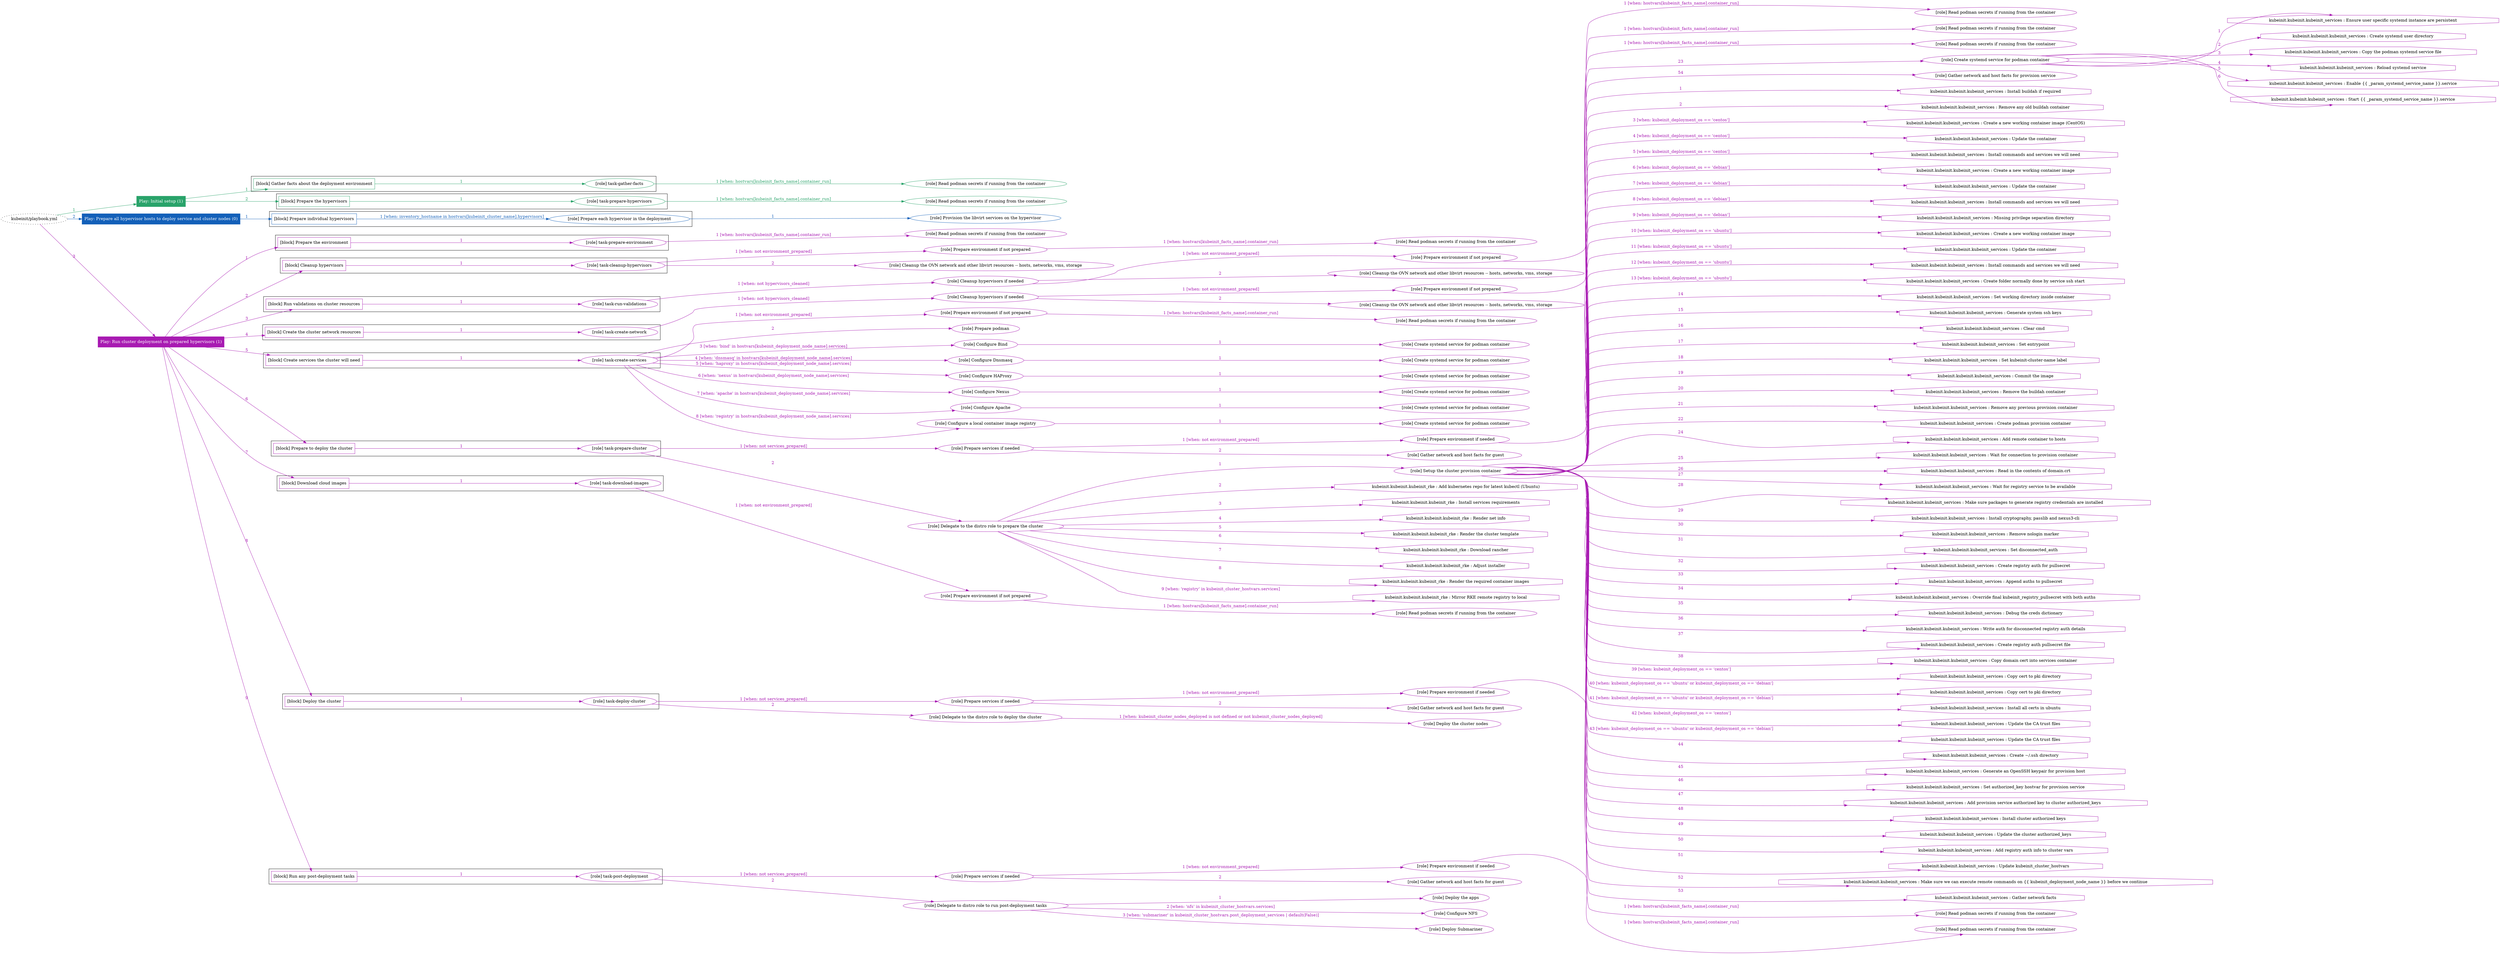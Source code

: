 digraph {
	graph [concentrate=true ordering=in rankdir=LR ratio=fill]
	edge [esep=5 sep=10]
	"kubeinit/playbook.yml" [id=root_node style=dotted]
	play_399c751b [label="Play: Initial setup (1)" color="#29a36a" fontcolor="#ffffff" id=play_399c751b shape=box style=filled tooltip=localhost]
	"kubeinit/playbook.yml" -> play_399c751b [label="1 " color="#29a36a" fontcolor="#29a36a" id=edge_5396e42d labeltooltip="1 " tooltip="1 "]
	subgraph "Read podman secrets if running from the container" {
		role_e4824403 [label="[role] Read podman secrets if running from the container" color="#29a36a" id=role_e4824403 tooltip="Read podman secrets if running from the container"]
	}
	subgraph "task-gather-facts" {
		role_063a9906 [label="[role] task-gather-facts" color="#29a36a" id=role_063a9906 tooltip="task-gather-facts"]
		role_063a9906 -> role_e4824403 [label="1 [when: hostvars[kubeinit_facts_name].container_run]" color="#29a36a" fontcolor="#29a36a" id=edge_74abce0e labeltooltip="1 [when: hostvars[kubeinit_facts_name].container_run]" tooltip="1 [when: hostvars[kubeinit_facts_name].container_run]"]
	}
	subgraph "Read podman secrets if running from the container" {
		role_91e57b0b [label="[role] Read podman secrets if running from the container" color="#29a36a" id=role_91e57b0b tooltip="Read podman secrets if running from the container"]
	}
	subgraph "task-prepare-hypervisors" {
		role_6b6856b2 [label="[role] task-prepare-hypervisors" color="#29a36a" id=role_6b6856b2 tooltip="task-prepare-hypervisors"]
		role_6b6856b2 -> role_91e57b0b [label="1 [when: hostvars[kubeinit_facts_name].container_run]" color="#29a36a" fontcolor="#29a36a" id=edge_1cb2a840 labeltooltip="1 [when: hostvars[kubeinit_facts_name].container_run]" tooltip="1 [when: hostvars[kubeinit_facts_name].container_run]"]
	}
	subgraph "Play: Initial setup (1)" {
		play_399c751b -> block_54ef5a0e [label=1 color="#29a36a" fontcolor="#29a36a" id=edge_579d0b1d labeltooltip=1 tooltip=1]
		subgraph cluster_block_54ef5a0e {
			block_54ef5a0e [label="[block] Gather facts about the deployment environment" color="#29a36a" id=block_54ef5a0e labeltooltip="Gather facts about the deployment environment" shape=box tooltip="Gather facts about the deployment environment"]
			block_54ef5a0e -> role_063a9906 [label="1 " color="#29a36a" fontcolor="#29a36a" id=edge_0f3f0b48 labeltooltip="1 " tooltip="1 "]
		}
		play_399c751b -> block_b3ef9dfc [label=2 color="#29a36a" fontcolor="#29a36a" id=edge_7d6678f1 labeltooltip=2 tooltip=2]
		subgraph cluster_block_b3ef9dfc {
			block_b3ef9dfc [label="[block] Prepare the hypervisors" color="#29a36a" id=block_b3ef9dfc labeltooltip="Prepare the hypervisors" shape=box tooltip="Prepare the hypervisors"]
			block_b3ef9dfc -> role_6b6856b2 [label="1 " color="#29a36a" fontcolor="#29a36a" id=edge_3f3fff49 labeltooltip="1 " tooltip="1 "]
		}
	}
	play_cef42432 [label="Play: Prepare all hypervisor hosts to deploy service and cluster nodes (0)" color="#1360b9" fontcolor="#ffffff" id=play_cef42432 shape=box style=filled tooltip="Play: Prepare all hypervisor hosts to deploy service and cluster nodes (0)"]
	"kubeinit/playbook.yml" -> play_cef42432 [label="2 " color="#1360b9" fontcolor="#1360b9" id=edge_1a88f77e labeltooltip="2 " tooltip="2 "]
	subgraph "Provision the libvirt services on the hypervisor" {
		role_4a7c1b3f [label="[role] Provision the libvirt services on the hypervisor" color="#1360b9" id=role_4a7c1b3f tooltip="Provision the libvirt services on the hypervisor"]
	}
	subgraph "Prepare each hypervisor in the deployment" {
		role_a2cf7ac1 [label="[role] Prepare each hypervisor in the deployment" color="#1360b9" id=role_a2cf7ac1 tooltip="Prepare each hypervisor in the deployment"]
		role_a2cf7ac1 -> role_4a7c1b3f [label="1 " color="#1360b9" fontcolor="#1360b9" id=edge_70a22f7b labeltooltip="1 " tooltip="1 "]
	}
	subgraph "Play: Prepare all hypervisor hosts to deploy service and cluster nodes (0)" {
		play_cef42432 -> block_6dfd4591 [label=1 color="#1360b9" fontcolor="#1360b9" id=edge_a68fcc20 labeltooltip=1 tooltip=1]
		subgraph cluster_block_6dfd4591 {
			block_6dfd4591 [label="[block] Prepare individual hypervisors" color="#1360b9" id=block_6dfd4591 labeltooltip="Prepare individual hypervisors" shape=box tooltip="Prepare individual hypervisors"]
			block_6dfd4591 -> role_a2cf7ac1 [label="1 [when: inventory_hostname in hostvars[kubeinit_cluster_name].hypervisors]" color="#1360b9" fontcolor="#1360b9" id=edge_68804c8d labeltooltip="1 [when: inventory_hostname in hostvars[kubeinit_cluster_name].hypervisors]" tooltip="1 [when: inventory_hostname in hostvars[kubeinit_cluster_name].hypervisors]"]
		}
	}
	play_b938cf9f [label="Play: Run cluster deployment on prepared hypervisors (1)" color="#a81ab2" fontcolor="#ffffff" id=play_b938cf9f shape=box style=filled tooltip=localhost]
	"kubeinit/playbook.yml" -> play_b938cf9f [label="3 " color="#a81ab2" fontcolor="#a81ab2" id=edge_a6c575d1 labeltooltip="3 " tooltip="3 "]
	subgraph "Read podman secrets if running from the container" {
		role_3dba85cb [label="[role] Read podman secrets if running from the container" color="#a81ab2" id=role_3dba85cb tooltip="Read podman secrets if running from the container"]
	}
	subgraph "task-prepare-environment" {
		role_5c5b9c42 [label="[role] task-prepare-environment" color="#a81ab2" id=role_5c5b9c42 tooltip="task-prepare-environment"]
		role_5c5b9c42 -> role_3dba85cb [label="1 [when: hostvars[kubeinit_facts_name].container_run]" color="#a81ab2" fontcolor="#a81ab2" id=edge_23bb616c labeltooltip="1 [when: hostvars[kubeinit_facts_name].container_run]" tooltip="1 [when: hostvars[kubeinit_facts_name].container_run]"]
	}
	subgraph "Read podman secrets if running from the container" {
		role_f54f063b [label="[role] Read podman secrets if running from the container" color="#a81ab2" id=role_f54f063b tooltip="Read podman secrets if running from the container"]
	}
	subgraph "Prepare environment if not prepared" {
		role_8d5a0592 [label="[role] Prepare environment if not prepared" color="#a81ab2" id=role_8d5a0592 tooltip="Prepare environment if not prepared"]
		role_8d5a0592 -> role_f54f063b [label="1 [when: hostvars[kubeinit_facts_name].container_run]" color="#a81ab2" fontcolor="#a81ab2" id=edge_5e3f5b6c labeltooltip="1 [when: hostvars[kubeinit_facts_name].container_run]" tooltip="1 [when: hostvars[kubeinit_facts_name].container_run]"]
	}
	subgraph "Cleanup the OVN network and other libvirt resources -- hosts, networks, vms, storage" {
		role_22552416 [label="[role] Cleanup the OVN network and other libvirt resources -- hosts, networks, vms, storage" color="#a81ab2" id=role_22552416 tooltip="Cleanup the OVN network and other libvirt resources -- hosts, networks, vms, storage"]
	}
	subgraph "task-cleanup-hypervisors" {
		role_5c1415d3 [label="[role] task-cleanup-hypervisors" color="#a81ab2" id=role_5c1415d3 tooltip="task-cleanup-hypervisors"]
		role_5c1415d3 -> role_8d5a0592 [label="1 [when: not environment_prepared]" color="#a81ab2" fontcolor="#a81ab2" id=edge_b96f473d labeltooltip="1 [when: not environment_prepared]" tooltip="1 [when: not environment_prepared]"]
		role_5c1415d3 -> role_22552416 [label="2 " color="#a81ab2" fontcolor="#a81ab2" id=edge_5639f499 labeltooltip="2 " tooltip="2 "]
	}
	subgraph "Read podman secrets if running from the container" {
		role_34c9a5eb [label="[role] Read podman secrets if running from the container" color="#a81ab2" id=role_34c9a5eb tooltip="Read podman secrets if running from the container"]
	}
	subgraph "Prepare environment if not prepared" {
		role_ffa87ee4 [label="[role] Prepare environment if not prepared" color="#a81ab2" id=role_ffa87ee4 tooltip="Prepare environment if not prepared"]
		role_ffa87ee4 -> role_34c9a5eb [label="1 [when: hostvars[kubeinit_facts_name].container_run]" color="#a81ab2" fontcolor="#a81ab2" id=edge_36000f94 labeltooltip="1 [when: hostvars[kubeinit_facts_name].container_run]" tooltip="1 [when: hostvars[kubeinit_facts_name].container_run]"]
	}
	subgraph "Cleanup the OVN network and other libvirt resources -- hosts, networks, vms, storage" {
		role_5dd3f18d [label="[role] Cleanup the OVN network and other libvirt resources -- hosts, networks, vms, storage" color="#a81ab2" id=role_5dd3f18d tooltip="Cleanup the OVN network and other libvirt resources -- hosts, networks, vms, storage"]
	}
	subgraph "Cleanup hypervisors if needed" {
		role_28cecac4 [label="[role] Cleanup hypervisors if needed" color="#a81ab2" id=role_28cecac4 tooltip="Cleanup hypervisors if needed"]
		role_28cecac4 -> role_ffa87ee4 [label="1 [when: not environment_prepared]" color="#a81ab2" fontcolor="#a81ab2" id=edge_a3835e04 labeltooltip="1 [when: not environment_prepared]" tooltip="1 [when: not environment_prepared]"]
		role_28cecac4 -> role_5dd3f18d [label="2 " color="#a81ab2" fontcolor="#a81ab2" id=edge_0e4f823c labeltooltip="2 " tooltip="2 "]
	}
	subgraph "task-run-validations" {
		role_040eded0 [label="[role] task-run-validations" color="#a81ab2" id=role_040eded0 tooltip="task-run-validations"]
		role_040eded0 -> role_28cecac4 [label="1 [when: not hypervisors_cleaned]" color="#a81ab2" fontcolor="#a81ab2" id=edge_aa042fef labeltooltip="1 [when: not hypervisors_cleaned]" tooltip="1 [when: not hypervisors_cleaned]"]
	}
	subgraph "Read podman secrets if running from the container" {
		role_b01a8658 [label="[role] Read podman secrets if running from the container" color="#a81ab2" id=role_b01a8658 tooltip="Read podman secrets if running from the container"]
	}
	subgraph "Prepare environment if not prepared" {
		role_234d9670 [label="[role] Prepare environment if not prepared" color="#a81ab2" id=role_234d9670 tooltip="Prepare environment if not prepared"]
		role_234d9670 -> role_b01a8658 [label="1 [when: hostvars[kubeinit_facts_name].container_run]" color="#a81ab2" fontcolor="#a81ab2" id=edge_18443af5 labeltooltip="1 [when: hostvars[kubeinit_facts_name].container_run]" tooltip="1 [when: hostvars[kubeinit_facts_name].container_run]"]
	}
	subgraph "Cleanup the OVN network and other libvirt resources -- hosts, networks, vms, storage" {
		role_dead833c [label="[role] Cleanup the OVN network and other libvirt resources -- hosts, networks, vms, storage" color="#a81ab2" id=role_dead833c tooltip="Cleanup the OVN network and other libvirt resources -- hosts, networks, vms, storage"]
	}
	subgraph "Cleanup hypervisors if needed" {
		role_3f2d70b0 [label="[role] Cleanup hypervisors if needed" color="#a81ab2" id=role_3f2d70b0 tooltip="Cleanup hypervisors if needed"]
		role_3f2d70b0 -> role_234d9670 [label="1 [when: not environment_prepared]" color="#a81ab2" fontcolor="#a81ab2" id=edge_45073eee labeltooltip="1 [when: not environment_prepared]" tooltip="1 [when: not environment_prepared]"]
		role_3f2d70b0 -> role_dead833c [label="2 " color="#a81ab2" fontcolor="#a81ab2" id=edge_92a808ad labeltooltip="2 " tooltip="2 "]
	}
	subgraph "task-create-network" {
		role_78862dc8 [label="[role] task-create-network" color="#a81ab2" id=role_78862dc8 tooltip="task-create-network"]
		role_78862dc8 -> role_3f2d70b0 [label="1 [when: not hypervisors_cleaned]" color="#a81ab2" fontcolor="#a81ab2" id=edge_46fba245 labeltooltip="1 [when: not hypervisors_cleaned]" tooltip="1 [when: not hypervisors_cleaned]"]
	}
	subgraph "Read podman secrets if running from the container" {
		role_c7d217bf [label="[role] Read podman secrets if running from the container" color="#a81ab2" id=role_c7d217bf tooltip="Read podman secrets if running from the container"]
	}
	subgraph "Prepare environment if not prepared" {
		role_92c6449b [label="[role] Prepare environment if not prepared" color="#a81ab2" id=role_92c6449b tooltip="Prepare environment if not prepared"]
		role_92c6449b -> role_c7d217bf [label="1 [when: hostvars[kubeinit_facts_name].container_run]" color="#a81ab2" fontcolor="#a81ab2" id=edge_0e63111b labeltooltip="1 [when: hostvars[kubeinit_facts_name].container_run]" tooltip="1 [when: hostvars[kubeinit_facts_name].container_run]"]
	}
	subgraph "Prepare podman" {
		role_6dcc137c [label="[role] Prepare podman" color="#a81ab2" id=role_6dcc137c tooltip="Prepare podman"]
	}
	subgraph "Create systemd service for podman container" {
		role_cd2d2fda [label="[role] Create systemd service for podman container" color="#a81ab2" id=role_cd2d2fda tooltip="Create systemd service for podman container"]
	}
	subgraph "Configure Bind" {
		role_008554e6 [label="[role] Configure Bind" color="#a81ab2" id=role_008554e6 tooltip="Configure Bind"]
		role_008554e6 -> role_cd2d2fda [label="1 " color="#a81ab2" fontcolor="#a81ab2" id=edge_376accd8 labeltooltip="1 " tooltip="1 "]
	}
	subgraph "Create systemd service for podman container" {
		role_d088fabf [label="[role] Create systemd service for podman container" color="#a81ab2" id=role_d088fabf tooltip="Create systemd service for podman container"]
	}
	subgraph "Configure Dnsmasq" {
		role_a277e69b [label="[role] Configure Dnsmasq" color="#a81ab2" id=role_a277e69b tooltip="Configure Dnsmasq"]
		role_a277e69b -> role_d088fabf [label="1 " color="#a81ab2" fontcolor="#a81ab2" id=edge_48af926a labeltooltip="1 " tooltip="1 "]
	}
	subgraph "Create systemd service for podman container" {
		role_3c32cec5 [label="[role] Create systemd service for podman container" color="#a81ab2" id=role_3c32cec5 tooltip="Create systemd service for podman container"]
	}
	subgraph "Configure HAProxy" {
		role_1f09ca7f [label="[role] Configure HAProxy" color="#a81ab2" id=role_1f09ca7f tooltip="Configure HAProxy"]
		role_1f09ca7f -> role_3c32cec5 [label="1 " color="#a81ab2" fontcolor="#a81ab2" id=edge_f39a3343 labeltooltip="1 " tooltip="1 "]
	}
	subgraph "Create systemd service for podman container" {
		role_8f1fe1c7 [label="[role] Create systemd service for podman container" color="#a81ab2" id=role_8f1fe1c7 tooltip="Create systemd service for podman container"]
	}
	subgraph "Configure Nexus" {
		role_926b8b4f [label="[role] Configure Nexus" color="#a81ab2" id=role_926b8b4f tooltip="Configure Nexus"]
		role_926b8b4f -> role_8f1fe1c7 [label="1 " color="#a81ab2" fontcolor="#a81ab2" id=edge_cc733600 labeltooltip="1 " tooltip="1 "]
	}
	subgraph "Create systemd service for podman container" {
		role_04737525 [label="[role] Create systemd service for podman container" color="#a81ab2" id=role_04737525 tooltip="Create systemd service for podman container"]
	}
	subgraph "Configure Apache" {
		role_bbe7ee5b [label="[role] Configure Apache" color="#a81ab2" id=role_bbe7ee5b tooltip="Configure Apache"]
		role_bbe7ee5b -> role_04737525 [label="1 " color="#a81ab2" fontcolor="#a81ab2" id=edge_35077bc8 labeltooltip="1 " tooltip="1 "]
	}
	subgraph "Create systemd service for podman container" {
		role_81478689 [label="[role] Create systemd service for podman container" color="#a81ab2" id=role_81478689 tooltip="Create systemd service for podman container"]
	}
	subgraph "Configure a local container image registry" {
		role_41af61e4 [label="[role] Configure a local container image registry" color="#a81ab2" id=role_41af61e4 tooltip="Configure a local container image registry"]
		role_41af61e4 -> role_81478689 [label="1 " color="#a81ab2" fontcolor="#a81ab2" id=edge_a46740cd labeltooltip="1 " tooltip="1 "]
	}
	subgraph "task-create-services" {
		role_02f22c43 [label="[role] task-create-services" color="#a81ab2" id=role_02f22c43 tooltip="task-create-services"]
		role_02f22c43 -> role_92c6449b [label="1 [when: not environment_prepared]" color="#a81ab2" fontcolor="#a81ab2" id=edge_b0b297bb labeltooltip="1 [when: not environment_prepared]" tooltip="1 [when: not environment_prepared]"]
		role_02f22c43 -> role_6dcc137c [label="2 " color="#a81ab2" fontcolor="#a81ab2" id=edge_ac113176 labeltooltip="2 " tooltip="2 "]
		role_02f22c43 -> role_008554e6 [label="3 [when: 'bind' in hostvars[kubeinit_deployment_node_name].services]" color="#a81ab2" fontcolor="#a81ab2" id=edge_ba1d6f89 labeltooltip="3 [when: 'bind' in hostvars[kubeinit_deployment_node_name].services]" tooltip="3 [when: 'bind' in hostvars[kubeinit_deployment_node_name].services]"]
		role_02f22c43 -> role_a277e69b [label="4 [when: 'dnsmasq' in hostvars[kubeinit_deployment_node_name].services]" color="#a81ab2" fontcolor="#a81ab2" id=edge_b9702cf5 labeltooltip="4 [when: 'dnsmasq' in hostvars[kubeinit_deployment_node_name].services]" tooltip="4 [when: 'dnsmasq' in hostvars[kubeinit_deployment_node_name].services]"]
		role_02f22c43 -> role_1f09ca7f [label="5 [when: 'haproxy' in hostvars[kubeinit_deployment_node_name].services]" color="#a81ab2" fontcolor="#a81ab2" id=edge_9d110722 labeltooltip="5 [when: 'haproxy' in hostvars[kubeinit_deployment_node_name].services]" tooltip="5 [when: 'haproxy' in hostvars[kubeinit_deployment_node_name].services]"]
		role_02f22c43 -> role_926b8b4f [label="6 [when: 'nexus' in hostvars[kubeinit_deployment_node_name].services]" color="#a81ab2" fontcolor="#a81ab2" id=edge_0c84f5fb labeltooltip="6 [when: 'nexus' in hostvars[kubeinit_deployment_node_name].services]" tooltip="6 [when: 'nexus' in hostvars[kubeinit_deployment_node_name].services]"]
		role_02f22c43 -> role_bbe7ee5b [label="7 [when: 'apache' in hostvars[kubeinit_deployment_node_name].services]" color="#a81ab2" fontcolor="#a81ab2" id=edge_9105a76f labeltooltip="7 [when: 'apache' in hostvars[kubeinit_deployment_node_name].services]" tooltip="7 [when: 'apache' in hostvars[kubeinit_deployment_node_name].services]"]
		role_02f22c43 -> role_41af61e4 [label="8 [when: 'registry' in hostvars[kubeinit_deployment_node_name].services]" color="#a81ab2" fontcolor="#a81ab2" id=edge_f012a1fb labeltooltip="8 [when: 'registry' in hostvars[kubeinit_deployment_node_name].services]" tooltip="8 [when: 'registry' in hostvars[kubeinit_deployment_node_name].services]"]
	}
	subgraph "Read podman secrets if running from the container" {
		role_04d968a5 [label="[role] Read podman secrets if running from the container" color="#a81ab2" id=role_04d968a5 tooltip="Read podman secrets if running from the container"]
	}
	subgraph "Prepare environment if needed" {
		role_4103cfc7 [label="[role] Prepare environment if needed" color="#a81ab2" id=role_4103cfc7 tooltip="Prepare environment if needed"]
		role_4103cfc7 -> role_04d968a5 [label="1 [when: hostvars[kubeinit_facts_name].container_run]" color="#a81ab2" fontcolor="#a81ab2" id=edge_ae522e33 labeltooltip="1 [when: hostvars[kubeinit_facts_name].container_run]" tooltip="1 [when: hostvars[kubeinit_facts_name].container_run]"]
	}
	subgraph "Gather network and host facts for guest" {
		role_342790f3 [label="[role] Gather network and host facts for guest" color="#a81ab2" id=role_342790f3 tooltip="Gather network and host facts for guest"]
	}
	subgraph "Prepare services if needed" {
		role_0adb7b53 [label="[role] Prepare services if needed" color="#a81ab2" id=role_0adb7b53 tooltip="Prepare services if needed"]
		role_0adb7b53 -> role_4103cfc7 [label="1 [when: not environment_prepared]" color="#a81ab2" fontcolor="#a81ab2" id=edge_dd83bf1b labeltooltip="1 [when: not environment_prepared]" tooltip="1 [when: not environment_prepared]"]
		role_0adb7b53 -> role_342790f3 [label="2 " color="#a81ab2" fontcolor="#a81ab2" id=edge_791c6506 labeltooltip="2 " tooltip="2 "]
	}
	subgraph "Create systemd service for podman container" {
		role_96c73bbf [label="[role] Create systemd service for podman container" color="#a81ab2" id=role_96c73bbf tooltip="Create systemd service for podman container"]
		task_37c9a6f9 [label="kubeinit.kubeinit.kubeinit_services : Ensure user specific systemd instance are persistent" color="#a81ab2" id=task_37c9a6f9 shape=octagon tooltip="kubeinit.kubeinit.kubeinit_services : Ensure user specific systemd instance are persistent"]
		role_96c73bbf -> task_37c9a6f9 [label="1 " color="#a81ab2" fontcolor="#a81ab2" id=edge_71130967 labeltooltip="1 " tooltip="1 "]
		task_fda18d36 [label="kubeinit.kubeinit.kubeinit_services : Create systemd user directory" color="#a81ab2" id=task_fda18d36 shape=octagon tooltip="kubeinit.kubeinit.kubeinit_services : Create systemd user directory"]
		role_96c73bbf -> task_fda18d36 [label="2 " color="#a81ab2" fontcolor="#a81ab2" id=edge_30f622ef labeltooltip="2 " tooltip="2 "]
		task_0dc99aaf [label="kubeinit.kubeinit.kubeinit_services : Copy the podman systemd service file" color="#a81ab2" id=task_0dc99aaf shape=octagon tooltip="kubeinit.kubeinit.kubeinit_services : Copy the podman systemd service file"]
		role_96c73bbf -> task_0dc99aaf [label="3 " color="#a81ab2" fontcolor="#a81ab2" id=edge_ba7884ef labeltooltip="3 " tooltip="3 "]
		task_5e07f0bc [label="kubeinit.kubeinit.kubeinit_services : Reload systemd service" color="#a81ab2" id=task_5e07f0bc shape=octagon tooltip="kubeinit.kubeinit.kubeinit_services : Reload systemd service"]
		role_96c73bbf -> task_5e07f0bc [label="4 " color="#a81ab2" fontcolor="#a81ab2" id=edge_93d872d6 labeltooltip="4 " tooltip="4 "]
		task_f55c952f [label="kubeinit.kubeinit.kubeinit_services : Enable {{ _param_systemd_service_name }}.service" color="#a81ab2" id=task_f55c952f shape=octagon tooltip="kubeinit.kubeinit.kubeinit_services : Enable {{ _param_systemd_service_name }}.service"]
		role_96c73bbf -> task_f55c952f [label="5 " color="#a81ab2" fontcolor="#a81ab2" id=edge_d9b2d1d6 labeltooltip="5 " tooltip="5 "]
		task_7a13391f [label="kubeinit.kubeinit.kubeinit_services : Start {{ _param_systemd_service_name }}.service" color="#a81ab2" id=task_7a13391f shape=octagon tooltip="kubeinit.kubeinit.kubeinit_services : Start {{ _param_systemd_service_name }}.service"]
		role_96c73bbf -> task_7a13391f [label="6 " color="#a81ab2" fontcolor="#a81ab2" id=edge_ce5b6708 labeltooltip="6 " tooltip="6 "]
	}
	subgraph "Gather network and host facts for provision service" {
		role_ca487569 [label="[role] Gather network and host facts for provision service" color="#a81ab2" id=role_ca487569 tooltip="Gather network and host facts for provision service"]
	}
	subgraph "Setup the cluster provision container" {
		role_753941dc [label="[role] Setup the cluster provision container" color="#a81ab2" id=role_753941dc tooltip="Setup the cluster provision container"]
		task_46bb1de8 [label="kubeinit.kubeinit.kubeinit_services : Install buildah if required" color="#a81ab2" id=task_46bb1de8 shape=octagon tooltip="kubeinit.kubeinit.kubeinit_services : Install buildah if required"]
		role_753941dc -> task_46bb1de8 [label="1 " color="#a81ab2" fontcolor="#a81ab2" id=edge_6d874190 labeltooltip="1 " tooltip="1 "]
		task_4d06efbc [label="kubeinit.kubeinit.kubeinit_services : Remove any old buildah container" color="#a81ab2" id=task_4d06efbc shape=octagon tooltip="kubeinit.kubeinit.kubeinit_services : Remove any old buildah container"]
		role_753941dc -> task_4d06efbc [label="2 " color="#a81ab2" fontcolor="#a81ab2" id=edge_c0a61c6c labeltooltip="2 " tooltip="2 "]
		task_67b90b0e [label="kubeinit.kubeinit.kubeinit_services : Create a new working container image (CentOS)" color="#a81ab2" id=task_67b90b0e shape=octagon tooltip="kubeinit.kubeinit.kubeinit_services : Create a new working container image (CentOS)"]
		role_753941dc -> task_67b90b0e [label="3 [when: kubeinit_deployment_os == 'centos']" color="#a81ab2" fontcolor="#a81ab2" id=edge_0f37c763 labeltooltip="3 [when: kubeinit_deployment_os == 'centos']" tooltip="3 [when: kubeinit_deployment_os == 'centos']"]
		task_16edbdf6 [label="kubeinit.kubeinit.kubeinit_services : Update the container" color="#a81ab2" id=task_16edbdf6 shape=octagon tooltip="kubeinit.kubeinit.kubeinit_services : Update the container"]
		role_753941dc -> task_16edbdf6 [label="4 [when: kubeinit_deployment_os == 'centos']" color="#a81ab2" fontcolor="#a81ab2" id=edge_b1049763 labeltooltip="4 [when: kubeinit_deployment_os == 'centos']" tooltip="4 [when: kubeinit_deployment_os == 'centos']"]
		task_c87a7ee8 [label="kubeinit.kubeinit.kubeinit_services : Install commands and services we will need" color="#a81ab2" id=task_c87a7ee8 shape=octagon tooltip="kubeinit.kubeinit.kubeinit_services : Install commands and services we will need"]
		role_753941dc -> task_c87a7ee8 [label="5 [when: kubeinit_deployment_os == 'centos']" color="#a81ab2" fontcolor="#a81ab2" id=edge_9208c95a labeltooltip="5 [when: kubeinit_deployment_os == 'centos']" tooltip="5 [when: kubeinit_deployment_os == 'centos']"]
		task_8414e1c2 [label="kubeinit.kubeinit.kubeinit_services : Create a new working container image" color="#a81ab2" id=task_8414e1c2 shape=octagon tooltip="kubeinit.kubeinit.kubeinit_services : Create a new working container image"]
		role_753941dc -> task_8414e1c2 [label="6 [when: kubeinit_deployment_os == 'debian']" color="#a81ab2" fontcolor="#a81ab2" id=edge_9365ac45 labeltooltip="6 [when: kubeinit_deployment_os == 'debian']" tooltip="6 [when: kubeinit_deployment_os == 'debian']"]
		task_9847a279 [label="kubeinit.kubeinit.kubeinit_services : Update the container" color="#a81ab2" id=task_9847a279 shape=octagon tooltip="kubeinit.kubeinit.kubeinit_services : Update the container"]
		role_753941dc -> task_9847a279 [label="7 [when: kubeinit_deployment_os == 'debian']" color="#a81ab2" fontcolor="#a81ab2" id=edge_f50a96fa labeltooltip="7 [when: kubeinit_deployment_os == 'debian']" tooltip="7 [when: kubeinit_deployment_os == 'debian']"]
		task_091779a0 [label="kubeinit.kubeinit.kubeinit_services : Install commands and services we will need" color="#a81ab2" id=task_091779a0 shape=octagon tooltip="kubeinit.kubeinit.kubeinit_services : Install commands and services we will need"]
		role_753941dc -> task_091779a0 [label="8 [when: kubeinit_deployment_os == 'debian']" color="#a81ab2" fontcolor="#a81ab2" id=edge_b3a99777 labeltooltip="8 [when: kubeinit_deployment_os == 'debian']" tooltip="8 [when: kubeinit_deployment_os == 'debian']"]
		task_3fc3813f [label="kubeinit.kubeinit.kubeinit_services : Missing privilege separation directory" color="#a81ab2" id=task_3fc3813f shape=octagon tooltip="kubeinit.kubeinit.kubeinit_services : Missing privilege separation directory"]
		role_753941dc -> task_3fc3813f [label="9 [when: kubeinit_deployment_os == 'debian']" color="#a81ab2" fontcolor="#a81ab2" id=edge_64167efc labeltooltip="9 [when: kubeinit_deployment_os == 'debian']" tooltip="9 [when: kubeinit_deployment_os == 'debian']"]
		task_1f356f48 [label="kubeinit.kubeinit.kubeinit_services : Create a new working container image" color="#a81ab2" id=task_1f356f48 shape=octagon tooltip="kubeinit.kubeinit.kubeinit_services : Create a new working container image"]
		role_753941dc -> task_1f356f48 [label="10 [when: kubeinit_deployment_os == 'ubuntu']" color="#a81ab2" fontcolor="#a81ab2" id=edge_3853abd3 labeltooltip="10 [when: kubeinit_deployment_os == 'ubuntu']" tooltip="10 [when: kubeinit_deployment_os == 'ubuntu']"]
		task_66ebd449 [label="kubeinit.kubeinit.kubeinit_services : Update the container" color="#a81ab2" id=task_66ebd449 shape=octagon tooltip="kubeinit.kubeinit.kubeinit_services : Update the container"]
		role_753941dc -> task_66ebd449 [label="11 [when: kubeinit_deployment_os == 'ubuntu']" color="#a81ab2" fontcolor="#a81ab2" id=edge_ddb06d40 labeltooltip="11 [when: kubeinit_deployment_os == 'ubuntu']" tooltip="11 [when: kubeinit_deployment_os == 'ubuntu']"]
		task_ac912298 [label="kubeinit.kubeinit.kubeinit_services : Install commands and services we will need" color="#a81ab2" id=task_ac912298 shape=octagon tooltip="kubeinit.kubeinit.kubeinit_services : Install commands and services we will need"]
		role_753941dc -> task_ac912298 [label="12 [when: kubeinit_deployment_os == 'ubuntu']" color="#a81ab2" fontcolor="#a81ab2" id=edge_65b7f89a labeltooltip="12 [when: kubeinit_deployment_os == 'ubuntu']" tooltip="12 [when: kubeinit_deployment_os == 'ubuntu']"]
		task_28617597 [label="kubeinit.kubeinit.kubeinit_services : Create folder normally done by service ssh start" color="#a81ab2" id=task_28617597 shape=octagon tooltip="kubeinit.kubeinit.kubeinit_services : Create folder normally done by service ssh start"]
		role_753941dc -> task_28617597 [label="13 [when: kubeinit_deployment_os == 'ubuntu']" color="#a81ab2" fontcolor="#a81ab2" id=edge_7a4b1a83 labeltooltip="13 [when: kubeinit_deployment_os == 'ubuntu']" tooltip="13 [when: kubeinit_deployment_os == 'ubuntu']"]
		task_dfc6a09f [label="kubeinit.kubeinit.kubeinit_services : Set working directory inside container" color="#a81ab2" id=task_dfc6a09f shape=octagon tooltip="kubeinit.kubeinit.kubeinit_services : Set working directory inside container"]
		role_753941dc -> task_dfc6a09f [label="14 " color="#a81ab2" fontcolor="#a81ab2" id=edge_d7195959 labeltooltip="14 " tooltip="14 "]
		task_65e36afc [label="kubeinit.kubeinit.kubeinit_services : Generate system ssh keys" color="#a81ab2" id=task_65e36afc shape=octagon tooltip="kubeinit.kubeinit.kubeinit_services : Generate system ssh keys"]
		role_753941dc -> task_65e36afc [label="15 " color="#a81ab2" fontcolor="#a81ab2" id=edge_6bd55fb1 labeltooltip="15 " tooltip="15 "]
		task_0564beeb [label="kubeinit.kubeinit.kubeinit_services : Clear cmd" color="#a81ab2" id=task_0564beeb shape=octagon tooltip="kubeinit.kubeinit.kubeinit_services : Clear cmd"]
		role_753941dc -> task_0564beeb [label="16 " color="#a81ab2" fontcolor="#a81ab2" id=edge_027c88b7 labeltooltip="16 " tooltip="16 "]
		task_a647b359 [label="kubeinit.kubeinit.kubeinit_services : Set entrypoint" color="#a81ab2" id=task_a647b359 shape=octagon tooltip="kubeinit.kubeinit.kubeinit_services : Set entrypoint"]
		role_753941dc -> task_a647b359 [label="17 " color="#a81ab2" fontcolor="#a81ab2" id=edge_53afc055 labeltooltip="17 " tooltip="17 "]
		task_aa4afaa6 [label="kubeinit.kubeinit.kubeinit_services : Set kubeinit-cluster-name label" color="#a81ab2" id=task_aa4afaa6 shape=octagon tooltip="kubeinit.kubeinit.kubeinit_services : Set kubeinit-cluster-name label"]
		role_753941dc -> task_aa4afaa6 [label="18 " color="#a81ab2" fontcolor="#a81ab2" id=edge_c1b3c9ab labeltooltip="18 " tooltip="18 "]
		task_11d15208 [label="kubeinit.kubeinit.kubeinit_services : Commit the image" color="#a81ab2" id=task_11d15208 shape=octagon tooltip="kubeinit.kubeinit.kubeinit_services : Commit the image"]
		role_753941dc -> task_11d15208 [label="19 " color="#a81ab2" fontcolor="#a81ab2" id=edge_69615173 labeltooltip="19 " tooltip="19 "]
		task_66b8a437 [label="kubeinit.kubeinit.kubeinit_services : Remove the buildah container" color="#a81ab2" id=task_66b8a437 shape=octagon tooltip="kubeinit.kubeinit.kubeinit_services : Remove the buildah container"]
		role_753941dc -> task_66b8a437 [label="20 " color="#a81ab2" fontcolor="#a81ab2" id=edge_8d041bf9 labeltooltip="20 " tooltip="20 "]
		task_93de6baf [label="kubeinit.kubeinit.kubeinit_services : Remove any previous provision container" color="#a81ab2" id=task_93de6baf shape=octagon tooltip="kubeinit.kubeinit.kubeinit_services : Remove any previous provision container"]
		role_753941dc -> task_93de6baf [label="21 " color="#a81ab2" fontcolor="#a81ab2" id=edge_20908b34 labeltooltip="21 " tooltip="21 "]
		task_0e51a76a [label="kubeinit.kubeinit.kubeinit_services : Create podman provision container" color="#a81ab2" id=task_0e51a76a shape=octagon tooltip="kubeinit.kubeinit.kubeinit_services : Create podman provision container"]
		role_753941dc -> task_0e51a76a [label="22 " color="#a81ab2" fontcolor="#a81ab2" id=edge_8ddae2df labeltooltip="22 " tooltip="22 "]
		role_753941dc -> role_96c73bbf [label="23 " color="#a81ab2" fontcolor="#a81ab2" id=edge_4b7867fd labeltooltip="23 " tooltip="23 "]
		task_90b3431f [label="kubeinit.kubeinit.kubeinit_services : Add remote container to hosts" color="#a81ab2" id=task_90b3431f shape=octagon tooltip="kubeinit.kubeinit.kubeinit_services : Add remote container to hosts"]
		role_753941dc -> task_90b3431f [label="24 " color="#a81ab2" fontcolor="#a81ab2" id=edge_884a0070 labeltooltip="24 " tooltip="24 "]
		task_af8a30e3 [label="kubeinit.kubeinit.kubeinit_services : Wait for connection to provision container" color="#a81ab2" id=task_af8a30e3 shape=octagon tooltip="kubeinit.kubeinit.kubeinit_services : Wait for connection to provision container"]
		role_753941dc -> task_af8a30e3 [label="25 " color="#a81ab2" fontcolor="#a81ab2" id=edge_7b6c0bfb labeltooltip="25 " tooltip="25 "]
		task_a6f6f0ef [label="kubeinit.kubeinit.kubeinit_services : Read in the contents of domain.crt" color="#a81ab2" id=task_a6f6f0ef shape=octagon tooltip="kubeinit.kubeinit.kubeinit_services : Read in the contents of domain.crt"]
		role_753941dc -> task_a6f6f0ef [label="26 " color="#a81ab2" fontcolor="#a81ab2" id=edge_191c109c labeltooltip="26 " tooltip="26 "]
		task_71842015 [label="kubeinit.kubeinit.kubeinit_services : Wait for registry service to be available" color="#a81ab2" id=task_71842015 shape=octagon tooltip="kubeinit.kubeinit.kubeinit_services : Wait for registry service to be available"]
		role_753941dc -> task_71842015 [label="27 " color="#a81ab2" fontcolor="#a81ab2" id=edge_9d57c2e5 labeltooltip="27 " tooltip="27 "]
		task_1161882d [label="kubeinit.kubeinit.kubeinit_services : Make sure packages to generate registry credentials are installed" color="#a81ab2" id=task_1161882d shape=octagon tooltip="kubeinit.kubeinit.kubeinit_services : Make sure packages to generate registry credentials are installed"]
		role_753941dc -> task_1161882d [label="28 " color="#a81ab2" fontcolor="#a81ab2" id=edge_cafb23bc labeltooltip="28 " tooltip="28 "]
		task_ef60daf4 [label="kubeinit.kubeinit.kubeinit_services : Install cryptography, passlib and nexus3-cli" color="#a81ab2" id=task_ef60daf4 shape=octagon tooltip="kubeinit.kubeinit.kubeinit_services : Install cryptography, passlib and nexus3-cli"]
		role_753941dc -> task_ef60daf4 [label="29 " color="#a81ab2" fontcolor="#a81ab2" id=edge_7291f95f labeltooltip="29 " tooltip="29 "]
		task_23a89be3 [label="kubeinit.kubeinit.kubeinit_services : Remove nologin marker" color="#a81ab2" id=task_23a89be3 shape=octagon tooltip="kubeinit.kubeinit.kubeinit_services : Remove nologin marker"]
		role_753941dc -> task_23a89be3 [label="30 " color="#a81ab2" fontcolor="#a81ab2" id=edge_1cc0fe0b labeltooltip="30 " tooltip="30 "]
		task_6fe1f1b8 [label="kubeinit.kubeinit.kubeinit_services : Set disconnected_auth" color="#a81ab2" id=task_6fe1f1b8 shape=octagon tooltip="kubeinit.kubeinit.kubeinit_services : Set disconnected_auth"]
		role_753941dc -> task_6fe1f1b8 [label="31 " color="#a81ab2" fontcolor="#a81ab2" id=edge_46e57737 labeltooltip="31 " tooltip="31 "]
		task_693c09b7 [label="kubeinit.kubeinit.kubeinit_services : Create registry auth for pullsecret" color="#a81ab2" id=task_693c09b7 shape=octagon tooltip="kubeinit.kubeinit.kubeinit_services : Create registry auth for pullsecret"]
		role_753941dc -> task_693c09b7 [label="32 " color="#a81ab2" fontcolor="#a81ab2" id=edge_c723da68 labeltooltip="32 " tooltip="32 "]
		task_bf2ab72e [label="kubeinit.kubeinit.kubeinit_services : Append auths to pullsecret" color="#a81ab2" id=task_bf2ab72e shape=octagon tooltip="kubeinit.kubeinit.kubeinit_services : Append auths to pullsecret"]
		role_753941dc -> task_bf2ab72e [label="33 " color="#a81ab2" fontcolor="#a81ab2" id=edge_7e43d44d labeltooltip="33 " tooltip="33 "]
		task_bc7489d0 [label="kubeinit.kubeinit.kubeinit_services : Override final kubeinit_registry_pullsecret with both auths" color="#a81ab2" id=task_bc7489d0 shape=octagon tooltip="kubeinit.kubeinit.kubeinit_services : Override final kubeinit_registry_pullsecret with both auths"]
		role_753941dc -> task_bc7489d0 [label="34 " color="#a81ab2" fontcolor="#a81ab2" id=edge_54ade386 labeltooltip="34 " tooltip="34 "]
		task_76fce6a8 [label="kubeinit.kubeinit.kubeinit_services : Debug the creds dictionary" color="#a81ab2" id=task_76fce6a8 shape=octagon tooltip="kubeinit.kubeinit.kubeinit_services : Debug the creds dictionary"]
		role_753941dc -> task_76fce6a8 [label="35 " color="#a81ab2" fontcolor="#a81ab2" id=edge_c0678851 labeltooltip="35 " tooltip="35 "]
		task_c9410c1f [label="kubeinit.kubeinit.kubeinit_services : Write auth for disconnected registry auth details" color="#a81ab2" id=task_c9410c1f shape=octagon tooltip="kubeinit.kubeinit.kubeinit_services : Write auth for disconnected registry auth details"]
		role_753941dc -> task_c9410c1f [label="36 " color="#a81ab2" fontcolor="#a81ab2" id=edge_ced1dd11 labeltooltip="36 " tooltip="36 "]
		task_1b009544 [label="kubeinit.kubeinit.kubeinit_services : Create registry auth pullsecret file" color="#a81ab2" id=task_1b009544 shape=octagon tooltip="kubeinit.kubeinit.kubeinit_services : Create registry auth pullsecret file"]
		role_753941dc -> task_1b009544 [label="37 " color="#a81ab2" fontcolor="#a81ab2" id=edge_c99e2940 labeltooltip="37 " tooltip="37 "]
		task_320f3f88 [label="kubeinit.kubeinit.kubeinit_services : Copy domain cert into services container" color="#a81ab2" id=task_320f3f88 shape=octagon tooltip="kubeinit.kubeinit.kubeinit_services : Copy domain cert into services container"]
		role_753941dc -> task_320f3f88 [label="38 " color="#a81ab2" fontcolor="#a81ab2" id=edge_e60a91db labeltooltip="38 " tooltip="38 "]
		task_a0486006 [label="kubeinit.kubeinit.kubeinit_services : Copy cert to pki directory" color="#a81ab2" id=task_a0486006 shape=octagon tooltip="kubeinit.kubeinit.kubeinit_services : Copy cert to pki directory"]
		role_753941dc -> task_a0486006 [label="39 [when: kubeinit_deployment_os == 'centos']" color="#a81ab2" fontcolor="#a81ab2" id=edge_5dfa8e25 labeltooltip="39 [when: kubeinit_deployment_os == 'centos']" tooltip="39 [when: kubeinit_deployment_os == 'centos']"]
		task_72148299 [label="kubeinit.kubeinit.kubeinit_services : Copy cert to pki directory" color="#a81ab2" id=task_72148299 shape=octagon tooltip="kubeinit.kubeinit.kubeinit_services : Copy cert to pki directory"]
		role_753941dc -> task_72148299 [label="40 [when: kubeinit_deployment_os == 'ubuntu' or kubeinit_deployment_os == 'debian']" color="#a81ab2" fontcolor="#a81ab2" id=edge_4f9ce8c0 labeltooltip="40 [when: kubeinit_deployment_os == 'ubuntu' or kubeinit_deployment_os == 'debian']" tooltip="40 [when: kubeinit_deployment_os == 'ubuntu' or kubeinit_deployment_os == 'debian']"]
		task_56aded5e [label="kubeinit.kubeinit.kubeinit_services : Install all certs in ubuntu" color="#a81ab2" id=task_56aded5e shape=octagon tooltip="kubeinit.kubeinit.kubeinit_services : Install all certs in ubuntu"]
		role_753941dc -> task_56aded5e [label="41 [when: kubeinit_deployment_os == 'ubuntu' or kubeinit_deployment_os == 'debian']" color="#a81ab2" fontcolor="#a81ab2" id=edge_f6c280d7 labeltooltip="41 [when: kubeinit_deployment_os == 'ubuntu' or kubeinit_deployment_os == 'debian']" tooltip="41 [when: kubeinit_deployment_os == 'ubuntu' or kubeinit_deployment_os == 'debian']"]
		task_645e549b [label="kubeinit.kubeinit.kubeinit_services : Update the CA trust files" color="#a81ab2" id=task_645e549b shape=octagon tooltip="kubeinit.kubeinit.kubeinit_services : Update the CA trust files"]
		role_753941dc -> task_645e549b [label="42 [when: kubeinit_deployment_os == 'centos']" color="#a81ab2" fontcolor="#a81ab2" id=edge_3b50e6f6 labeltooltip="42 [when: kubeinit_deployment_os == 'centos']" tooltip="42 [when: kubeinit_deployment_os == 'centos']"]
		task_db159b8e [label="kubeinit.kubeinit.kubeinit_services : Update the CA trust files" color="#a81ab2" id=task_db159b8e shape=octagon tooltip="kubeinit.kubeinit.kubeinit_services : Update the CA trust files"]
		role_753941dc -> task_db159b8e [label="43 [when: kubeinit_deployment_os == 'ubuntu' or kubeinit_deployment_os == 'debian']" color="#a81ab2" fontcolor="#a81ab2" id=edge_b14efa35 labeltooltip="43 [when: kubeinit_deployment_os == 'ubuntu' or kubeinit_deployment_os == 'debian']" tooltip="43 [when: kubeinit_deployment_os == 'ubuntu' or kubeinit_deployment_os == 'debian']"]
		task_e300a30f [label="kubeinit.kubeinit.kubeinit_services : Create ~/.ssh directory" color="#a81ab2" id=task_e300a30f shape=octagon tooltip="kubeinit.kubeinit.kubeinit_services : Create ~/.ssh directory"]
		role_753941dc -> task_e300a30f [label="44 " color="#a81ab2" fontcolor="#a81ab2" id=edge_492e9ea2 labeltooltip="44 " tooltip="44 "]
		task_460e7c73 [label="kubeinit.kubeinit.kubeinit_services : Generate an OpenSSH keypair for provision host" color="#a81ab2" id=task_460e7c73 shape=octagon tooltip="kubeinit.kubeinit.kubeinit_services : Generate an OpenSSH keypair for provision host"]
		role_753941dc -> task_460e7c73 [label="45 " color="#a81ab2" fontcolor="#a81ab2" id=edge_bfa8290a labeltooltip="45 " tooltip="45 "]
		task_354bac4d [label="kubeinit.kubeinit.kubeinit_services : Set authorized_key hostvar for provision service" color="#a81ab2" id=task_354bac4d shape=octagon tooltip="kubeinit.kubeinit.kubeinit_services : Set authorized_key hostvar for provision service"]
		role_753941dc -> task_354bac4d [label="46 " color="#a81ab2" fontcolor="#a81ab2" id=edge_7edd87cd labeltooltip="46 " tooltip="46 "]
		task_a43e1315 [label="kubeinit.kubeinit.kubeinit_services : Add provision service authorized key to cluster authorized_keys" color="#a81ab2" id=task_a43e1315 shape=octagon tooltip="kubeinit.kubeinit.kubeinit_services : Add provision service authorized key to cluster authorized_keys"]
		role_753941dc -> task_a43e1315 [label="47 " color="#a81ab2" fontcolor="#a81ab2" id=edge_465f448d labeltooltip="47 " tooltip="47 "]
		task_902773fe [label="kubeinit.kubeinit.kubeinit_services : Install cluster authorized keys" color="#a81ab2" id=task_902773fe shape=octagon tooltip="kubeinit.kubeinit.kubeinit_services : Install cluster authorized keys"]
		role_753941dc -> task_902773fe [label="48 " color="#a81ab2" fontcolor="#a81ab2" id=edge_5fe762af labeltooltip="48 " tooltip="48 "]
		task_71687e63 [label="kubeinit.kubeinit.kubeinit_services : Update the cluster authorized_keys" color="#a81ab2" id=task_71687e63 shape=octagon tooltip="kubeinit.kubeinit.kubeinit_services : Update the cluster authorized_keys"]
		role_753941dc -> task_71687e63 [label="49 " color="#a81ab2" fontcolor="#a81ab2" id=edge_c4927bd6 labeltooltip="49 " tooltip="49 "]
		task_48e91874 [label="kubeinit.kubeinit.kubeinit_services : Add registry auth info to cluster vars" color="#a81ab2" id=task_48e91874 shape=octagon tooltip="kubeinit.kubeinit.kubeinit_services : Add registry auth info to cluster vars"]
		role_753941dc -> task_48e91874 [label="50 " color="#a81ab2" fontcolor="#a81ab2" id=edge_211a61fa labeltooltip="50 " tooltip="50 "]
		task_e4aba564 [label="kubeinit.kubeinit.kubeinit_services : Update kubeinit_cluster_hostvars" color="#a81ab2" id=task_e4aba564 shape=octagon tooltip="kubeinit.kubeinit.kubeinit_services : Update kubeinit_cluster_hostvars"]
		role_753941dc -> task_e4aba564 [label="51 " color="#a81ab2" fontcolor="#a81ab2" id=edge_7774bfca labeltooltip="51 " tooltip="51 "]
		task_7c4f23d3 [label="kubeinit.kubeinit.kubeinit_services : Make sure we can execute remote commands on {{ kubeinit_deployment_node_name }} before we continue" color="#a81ab2" id=task_7c4f23d3 shape=octagon tooltip="kubeinit.kubeinit.kubeinit_services : Make sure we can execute remote commands on {{ kubeinit_deployment_node_name }} before we continue"]
		role_753941dc -> task_7c4f23d3 [label="52 " color="#a81ab2" fontcolor="#a81ab2" id=edge_5753234d labeltooltip="52 " tooltip="52 "]
		task_8116386e [label="kubeinit.kubeinit.kubeinit_services : Gather network facts" color="#a81ab2" id=task_8116386e shape=octagon tooltip="kubeinit.kubeinit.kubeinit_services : Gather network facts"]
		role_753941dc -> task_8116386e [label="53 " color="#a81ab2" fontcolor="#a81ab2" id=edge_ac90bb9b labeltooltip="53 " tooltip="53 "]
		role_753941dc -> role_ca487569 [label="54 " color="#a81ab2" fontcolor="#a81ab2" id=edge_4f73ba61 labeltooltip="54 " tooltip="54 "]
	}
	subgraph "Delegate to the distro role to prepare the cluster" {
		role_0d0776f9 [label="[role] Delegate to the distro role to prepare the cluster" color="#a81ab2" id=role_0d0776f9 tooltip="Delegate to the distro role to prepare the cluster"]
		role_0d0776f9 -> role_753941dc [label="1 " color="#a81ab2" fontcolor="#a81ab2" id=edge_5235bf60 labeltooltip="1 " tooltip="1 "]
		task_cee01433 [label="kubeinit.kubeinit.kubeinit_rke : Add kubernetes repo for latest kubectl (Ubuntu)" color="#a81ab2" id=task_cee01433 shape=octagon tooltip="kubeinit.kubeinit.kubeinit_rke : Add kubernetes repo for latest kubectl (Ubuntu)"]
		role_0d0776f9 -> task_cee01433 [label="2 " color="#a81ab2" fontcolor="#a81ab2" id=edge_3582c287 labeltooltip="2 " tooltip="2 "]
		task_e7720ae5 [label="kubeinit.kubeinit.kubeinit_rke : Install services requirements" color="#a81ab2" id=task_e7720ae5 shape=octagon tooltip="kubeinit.kubeinit.kubeinit_rke : Install services requirements"]
		role_0d0776f9 -> task_e7720ae5 [label="3 " color="#a81ab2" fontcolor="#a81ab2" id=edge_83b04d2e labeltooltip="3 " tooltip="3 "]
		task_0362ed73 [label="kubeinit.kubeinit.kubeinit_rke : Render net info" color="#a81ab2" id=task_0362ed73 shape=octagon tooltip="kubeinit.kubeinit.kubeinit_rke : Render net info"]
		role_0d0776f9 -> task_0362ed73 [label="4 " color="#a81ab2" fontcolor="#a81ab2" id=edge_7ad22538 labeltooltip="4 " tooltip="4 "]
		task_19eb38bf [label="kubeinit.kubeinit.kubeinit_rke : Render the cluster template" color="#a81ab2" id=task_19eb38bf shape=octagon tooltip="kubeinit.kubeinit.kubeinit_rke : Render the cluster template"]
		role_0d0776f9 -> task_19eb38bf [label="5 " color="#a81ab2" fontcolor="#a81ab2" id=edge_2d6d109b labeltooltip="5 " tooltip="5 "]
		task_a9d2eadd [label="kubeinit.kubeinit.kubeinit_rke : Download rancher" color="#a81ab2" id=task_a9d2eadd shape=octagon tooltip="kubeinit.kubeinit.kubeinit_rke : Download rancher"]
		role_0d0776f9 -> task_a9d2eadd [label="6 " color="#a81ab2" fontcolor="#a81ab2" id=edge_6a51ca93 labeltooltip="6 " tooltip="6 "]
		task_5b2d1281 [label="kubeinit.kubeinit.kubeinit_rke : Adjust installer" color="#a81ab2" id=task_5b2d1281 shape=octagon tooltip="kubeinit.kubeinit.kubeinit_rke : Adjust installer"]
		role_0d0776f9 -> task_5b2d1281 [label="7 " color="#a81ab2" fontcolor="#a81ab2" id=edge_8f06205d labeltooltip="7 " tooltip="7 "]
		task_3f341aea [label="kubeinit.kubeinit.kubeinit_rke : Render the required container images" color="#a81ab2" id=task_3f341aea shape=octagon tooltip="kubeinit.kubeinit.kubeinit_rke : Render the required container images"]
		role_0d0776f9 -> task_3f341aea [label="8 " color="#a81ab2" fontcolor="#a81ab2" id=edge_8c942b4f labeltooltip="8 " tooltip="8 "]
		task_6693bbb0 [label="kubeinit.kubeinit.kubeinit_rke : Mirror RKE remote registry to local" color="#a81ab2" id=task_6693bbb0 shape=octagon tooltip="kubeinit.kubeinit.kubeinit_rke : Mirror RKE remote registry to local"]
		role_0d0776f9 -> task_6693bbb0 [label="9 [when: 'registry' in kubeinit_cluster_hostvars.services]" color="#a81ab2" fontcolor="#a81ab2" id=edge_191b28fc labeltooltip="9 [when: 'registry' in kubeinit_cluster_hostvars.services]" tooltip="9 [when: 'registry' in kubeinit_cluster_hostvars.services]"]
	}
	subgraph "task-prepare-cluster" {
		role_a02e4dee [label="[role] task-prepare-cluster" color="#a81ab2" id=role_a02e4dee tooltip="task-prepare-cluster"]
		role_a02e4dee -> role_0adb7b53 [label="1 [when: not services_prepared]" color="#a81ab2" fontcolor="#a81ab2" id=edge_8ae775fc labeltooltip="1 [when: not services_prepared]" tooltip="1 [when: not services_prepared]"]
		role_a02e4dee -> role_0d0776f9 [label="2 " color="#a81ab2" fontcolor="#a81ab2" id=edge_956522c2 labeltooltip="2 " tooltip="2 "]
	}
	subgraph "Read podman secrets if running from the container" {
		role_4eff9a67 [label="[role] Read podman secrets if running from the container" color="#a81ab2" id=role_4eff9a67 tooltip="Read podman secrets if running from the container"]
	}
	subgraph "Prepare environment if not prepared" {
		role_3cc6ee42 [label="[role] Prepare environment if not prepared" color="#a81ab2" id=role_3cc6ee42 tooltip="Prepare environment if not prepared"]
		role_3cc6ee42 -> role_4eff9a67 [label="1 [when: hostvars[kubeinit_facts_name].container_run]" color="#a81ab2" fontcolor="#a81ab2" id=edge_2c7ac903 labeltooltip="1 [when: hostvars[kubeinit_facts_name].container_run]" tooltip="1 [when: hostvars[kubeinit_facts_name].container_run]"]
	}
	subgraph "task-download-images" {
		role_3b69d23b [label="[role] task-download-images" color="#a81ab2" id=role_3b69d23b tooltip="task-download-images"]
		role_3b69d23b -> role_3cc6ee42 [label="1 [when: not environment_prepared]" color="#a81ab2" fontcolor="#a81ab2" id=edge_1c91f0ea labeltooltip="1 [when: not environment_prepared]" tooltip="1 [when: not environment_prepared]"]
	}
	subgraph "Read podman secrets if running from the container" {
		role_03bff97d [label="[role] Read podman secrets if running from the container" color="#a81ab2" id=role_03bff97d tooltip="Read podman secrets if running from the container"]
	}
	subgraph "Prepare environment if needed" {
		role_60c3c446 [label="[role] Prepare environment if needed" color="#a81ab2" id=role_60c3c446 tooltip="Prepare environment if needed"]
		role_60c3c446 -> role_03bff97d [label="1 [when: hostvars[kubeinit_facts_name].container_run]" color="#a81ab2" fontcolor="#a81ab2" id=edge_9a918af9 labeltooltip="1 [when: hostvars[kubeinit_facts_name].container_run]" tooltip="1 [when: hostvars[kubeinit_facts_name].container_run]"]
	}
	subgraph "Gather network and host facts for guest" {
		role_bcf3cac8 [label="[role] Gather network and host facts for guest" color="#a81ab2" id=role_bcf3cac8 tooltip="Gather network and host facts for guest"]
	}
	subgraph "Prepare services if needed" {
		role_a12e41ed [label="[role] Prepare services if needed" color="#a81ab2" id=role_a12e41ed tooltip="Prepare services if needed"]
		role_a12e41ed -> role_60c3c446 [label="1 [when: not environment_prepared]" color="#a81ab2" fontcolor="#a81ab2" id=edge_3e5155e6 labeltooltip="1 [when: not environment_prepared]" tooltip="1 [when: not environment_prepared]"]
		role_a12e41ed -> role_bcf3cac8 [label="2 " color="#a81ab2" fontcolor="#a81ab2" id=edge_e5f1bc47 labeltooltip="2 " tooltip="2 "]
	}
	subgraph "Deploy the cluster nodes" {
		role_6a0fd08a [label="[role] Deploy the cluster nodes" color="#a81ab2" id=role_6a0fd08a tooltip="Deploy the cluster nodes"]
	}
	subgraph "Delegate to the distro role to deploy the cluster" {
		role_52e85bc5 [label="[role] Delegate to the distro role to deploy the cluster" color="#a81ab2" id=role_52e85bc5 tooltip="Delegate to the distro role to deploy the cluster"]
		role_52e85bc5 -> role_6a0fd08a [label="1 [when: kubeinit_cluster_nodes_deployed is not defined or not kubeinit_cluster_nodes_deployed]" color="#a81ab2" fontcolor="#a81ab2" id=edge_223e31a8 labeltooltip="1 [when: kubeinit_cluster_nodes_deployed is not defined or not kubeinit_cluster_nodes_deployed]" tooltip="1 [when: kubeinit_cluster_nodes_deployed is not defined or not kubeinit_cluster_nodes_deployed]"]
	}
	subgraph "task-deploy-cluster" {
		role_422180e5 [label="[role] task-deploy-cluster" color="#a81ab2" id=role_422180e5 tooltip="task-deploy-cluster"]
		role_422180e5 -> role_a12e41ed [label="1 [when: not services_prepared]" color="#a81ab2" fontcolor="#a81ab2" id=edge_2708654b labeltooltip="1 [when: not services_prepared]" tooltip="1 [when: not services_prepared]"]
		role_422180e5 -> role_52e85bc5 [label="2 " color="#a81ab2" fontcolor="#a81ab2" id=edge_ae58f1f2 labeltooltip="2 " tooltip="2 "]
	}
	subgraph "Read podman secrets if running from the container" {
		role_481961f9 [label="[role] Read podman secrets if running from the container" color="#a81ab2" id=role_481961f9 tooltip="Read podman secrets if running from the container"]
	}
	subgraph "Prepare environment if needed" {
		role_7e1f9a73 [label="[role] Prepare environment if needed" color="#a81ab2" id=role_7e1f9a73 tooltip="Prepare environment if needed"]
		role_7e1f9a73 -> role_481961f9 [label="1 [when: hostvars[kubeinit_facts_name].container_run]" color="#a81ab2" fontcolor="#a81ab2" id=edge_b0fdd1fc labeltooltip="1 [when: hostvars[kubeinit_facts_name].container_run]" tooltip="1 [when: hostvars[kubeinit_facts_name].container_run]"]
	}
	subgraph "Gather network and host facts for guest" {
		role_ea8e7608 [label="[role] Gather network and host facts for guest" color="#a81ab2" id=role_ea8e7608 tooltip="Gather network and host facts for guest"]
	}
	subgraph "Prepare services if needed" {
		role_06bb9a15 [label="[role] Prepare services if needed" color="#a81ab2" id=role_06bb9a15 tooltip="Prepare services if needed"]
		role_06bb9a15 -> role_7e1f9a73 [label="1 [when: not environment_prepared]" color="#a81ab2" fontcolor="#a81ab2" id=edge_741b836f labeltooltip="1 [when: not environment_prepared]" tooltip="1 [when: not environment_prepared]"]
		role_06bb9a15 -> role_ea8e7608 [label="2 " color="#a81ab2" fontcolor="#a81ab2" id=edge_71d63f23 labeltooltip="2 " tooltip="2 "]
	}
	subgraph "Deploy the apps" {
		role_d5568b6f [label="[role] Deploy the apps" color="#a81ab2" id=role_d5568b6f tooltip="Deploy the apps"]
	}
	subgraph "Configure NFS" {
		role_ea6f1649 [label="[role] Configure NFS" color="#a81ab2" id=role_ea6f1649 tooltip="Configure NFS"]
	}
	subgraph "Deploy Submariner" {
		role_16653d40 [label="[role] Deploy Submariner" color="#a81ab2" id=role_16653d40 tooltip="Deploy Submariner"]
	}
	subgraph "Delegate to distro role to run post-deployment tasks" {
		role_790123d5 [label="[role] Delegate to distro role to run post-deployment tasks" color="#a81ab2" id=role_790123d5 tooltip="Delegate to distro role to run post-deployment tasks"]
		role_790123d5 -> role_d5568b6f [label="1 " color="#a81ab2" fontcolor="#a81ab2" id=edge_554131c4 labeltooltip="1 " tooltip="1 "]
		role_790123d5 -> role_ea6f1649 [label="2 [when: 'nfs' in kubeinit_cluster_hostvars.services]" color="#a81ab2" fontcolor="#a81ab2" id=edge_5032526f labeltooltip="2 [when: 'nfs' in kubeinit_cluster_hostvars.services]" tooltip="2 [when: 'nfs' in kubeinit_cluster_hostvars.services]"]
		role_790123d5 -> role_16653d40 [label="3 [when: 'submariner' in kubeinit_cluster_hostvars.post_deployment_services | default(False)]" color="#a81ab2" fontcolor="#a81ab2" id=edge_1f9beaf0 labeltooltip="3 [when: 'submariner' in kubeinit_cluster_hostvars.post_deployment_services | default(False)]" tooltip="3 [when: 'submariner' in kubeinit_cluster_hostvars.post_deployment_services | default(False)]"]
	}
	subgraph "task-post-deployment" {
		role_094b95db [label="[role] task-post-deployment" color="#a81ab2" id=role_094b95db tooltip="task-post-deployment"]
		role_094b95db -> role_06bb9a15 [label="1 [when: not services_prepared]" color="#a81ab2" fontcolor="#a81ab2" id=edge_9b919a26 labeltooltip="1 [when: not services_prepared]" tooltip="1 [when: not services_prepared]"]
		role_094b95db -> role_790123d5 [label="2 " color="#a81ab2" fontcolor="#a81ab2" id=edge_41e21f8f labeltooltip="2 " tooltip="2 "]
	}
	subgraph "Play: Run cluster deployment on prepared hypervisors (1)" {
		play_b938cf9f -> block_4434f291 [label=1 color="#a81ab2" fontcolor="#a81ab2" id=edge_901df770 labeltooltip=1 tooltip=1]
		subgraph cluster_block_4434f291 {
			block_4434f291 [label="[block] Prepare the environment" color="#a81ab2" id=block_4434f291 labeltooltip="Prepare the environment" shape=box tooltip="Prepare the environment"]
			block_4434f291 -> role_5c5b9c42 [label="1 " color="#a81ab2" fontcolor="#a81ab2" id=edge_e0d0ca2c labeltooltip="1 " tooltip="1 "]
		}
		play_b938cf9f -> block_958a5526 [label=2 color="#a81ab2" fontcolor="#a81ab2" id=edge_f8d03c57 labeltooltip=2 tooltip=2]
		subgraph cluster_block_958a5526 {
			block_958a5526 [label="[block] Cleanup hypervisors" color="#a81ab2" id=block_958a5526 labeltooltip="Cleanup hypervisors" shape=box tooltip="Cleanup hypervisors"]
			block_958a5526 -> role_5c1415d3 [label="1 " color="#a81ab2" fontcolor="#a81ab2" id=edge_e5fe0889 labeltooltip="1 " tooltip="1 "]
		}
		play_b938cf9f -> block_a2eafdc2 [label=3 color="#a81ab2" fontcolor="#a81ab2" id=edge_b4dc5ad7 labeltooltip=3 tooltip=3]
		subgraph cluster_block_a2eafdc2 {
			block_a2eafdc2 [label="[block] Run validations on cluster resources" color="#a81ab2" id=block_a2eafdc2 labeltooltip="Run validations on cluster resources" shape=box tooltip="Run validations on cluster resources"]
			block_a2eafdc2 -> role_040eded0 [label="1 " color="#a81ab2" fontcolor="#a81ab2" id=edge_ad19ddcb labeltooltip="1 " tooltip="1 "]
		}
		play_b938cf9f -> block_be383d81 [label=4 color="#a81ab2" fontcolor="#a81ab2" id=edge_f6253e18 labeltooltip=4 tooltip=4]
		subgraph cluster_block_be383d81 {
			block_be383d81 [label="[block] Create the cluster network resources" color="#a81ab2" id=block_be383d81 labeltooltip="Create the cluster network resources" shape=box tooltip="Create the cluster network resources"]
			block_be383d81 -> role_78862dc8 [label="1 " color="#a81ab2" fontcolor="#a81ab2" id=edge_2b9a5e59 labeltooltip="1 " tooltip="1 "]
		}
		play_b938cf9f -> block_c97e1fe4 [label=5 color="#a81ab2" fontcolor="#a81ab2" id=edge_253ecc35 labeltooltip=5 tooltip=5]
		subgraph cluster_block_c97e1fe4 {
			block_c97e1fe4 [label="[block] Create services the cluster will need" color="#a81ab2" id=block_c97e1fe4 labeltooltip="Create services the cluster will need" shape=box tooltip="Create services the cluster will need"]
			block_c97e1fe4 -> role_02f22c43 [label="1 " color="#a81ab2" fontcolor="#a81ab2" id=edge_915c689a labeltooltip="1 " tooltip="1 "]
		}
		play_b938cf9f -> block_ccc382a5 [label=6 color="#a81ab2" fontcolor="#a81ab2" id=edge_836918fb labeltooltip=6 tooltip=6]
		subgraph cluster_block_ccc382a5 {
			block_ccc382a5 [label="[block] Prepare to deploy the cluster" color="#a81ab2" id=block_ccc382a5 labeltooltip="Prepare to deploy the cluster" shape=box tooltip="Prepare to deploy the cluster"]
			block_ccc382a5 -> role_a02e4dee [label="1 " color="#a81ab2" fontcolor="#a81ab2" id=edge_04149922 labeltooltip="1 " tooltip="1 "]
		}
		play_b938cf9f -> block_ec875d8f [label=7 color="#a81ab2" fontcolor="#a81ab2" id=edge_3a944d34 labeltooltip=7 tooltip=7]
		subgraph cluster_block_ec875d8f {
			block_ec875d8f [label="[block] Download cloud images" color="#a81ab2" id=block_ec875d8f labeltooltip="Download cloud images" shape=box tooltip="Download cloud images"]
			block_ec875d8f -> role_3b69d23b [label="1 " color="#a81ab2" fontcolor="#a81ab2" id=edge_ebe1ccdf labeltooltip="1 " tooltip="1 "]
		}
		play_b938cf9f -> block_e41ffd8c [label=8 color="#a81ab2" fontcolor="#a81ab2" id=edge_8df99119 labeltooltip=8 tooltip=8]
		subgraph cluster_block_e41ffd8c {
			block_e41ffd8c [label="[block] Deploy the cluster" color="#a81ab2" id=block_e41ffd8c labeltooltip="Deploy the cluster" shape=box tooltip="Deploy the cluster"]
			block_e41ffd8c -> role_422180e5 [label="1 " color="#a81ab2" fontcolor="#a81ab2" id=edge_8c0a2e6a labeltooltip="1 " tooltip="1 "]
		}
		play_b938cf9f -> block_03bed433 [label=9 color="#a81ab2" fontcolor="#a81ab2" id=edge_6f100aba labeltooltip=9 tooltip=9]
		subgraph cluster_block_03bed433 {
			block_03bed433 [label="[block] Run any post-deployment tasks" color="#a81ab2" id=block_03bed433 labeltooltip="Run any post-deployment tasks" shape=box tooltip="Run any post-deployment tasks"]
			block_03bed433 -> role_094b95db [label="1 " color="#a81ab2" fontcolor="#a81ab2" id=edge_99299013 labeltooltip="1 " tooltip="1 "]
		}
	}
}
